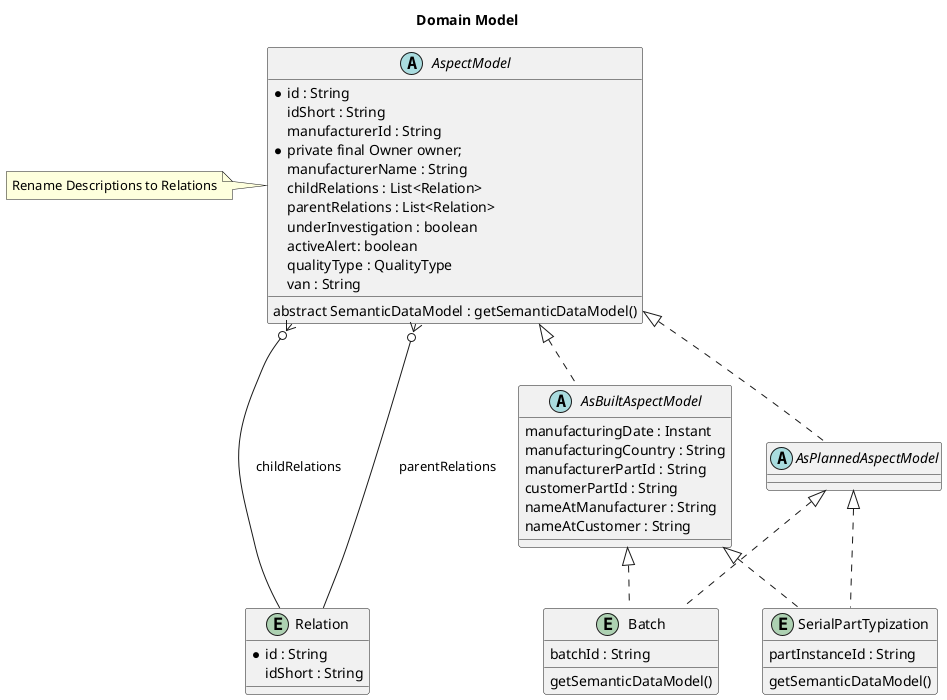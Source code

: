 @startuml

title: Domain Model


abstract AspectModel {
        *   id : String
        idShort : String
        manufacturerId : String
        * private final Owner owner;
        manufacturerName : String
        childRelations : List<Relation>
        parentRelations : List<Relation>
        underInvestigation : boolean
        activeAlert: boolean 
        qualityType : QualityType
        van : String
        abstract SemanticDataModel : getSemanticDataModel()
}
note left
    Rename Descriptions to Relations
end note


entity Relation {
       *   id : String
       idShort : String
}


abstract AsBuiltAspectModel {
        manufacturingDate : Instant
        manufacturingCountry : String
        manufacturerPartId : String
        customerPartId : String
        nameAtManufacturer : String
        nameAtCustomer : String
}

entity SerialPartTypization {
     partInstanceId : String
     getSemanticDataModel()
}

entity Batch {
     batchId : String
     getSemanticDataModel()
}

abstract AsPlannedAspectModel {

}


AspectModel <|.. AsBuiltAspectModel
AspectModel <|.. AsPlannedAspectModel
AsBuiltAspectModel <|.. Batch
AsBuiltAspectModel <|.. SerialPartTypization
AsPlannedAspectModel <|.. Batch
AsPlannedAspectModel <|.. SerialPartTypization
AspectModel }o--- Relation : childRelations
AspectModel }o---  Relation : parentRelations

@enduml
